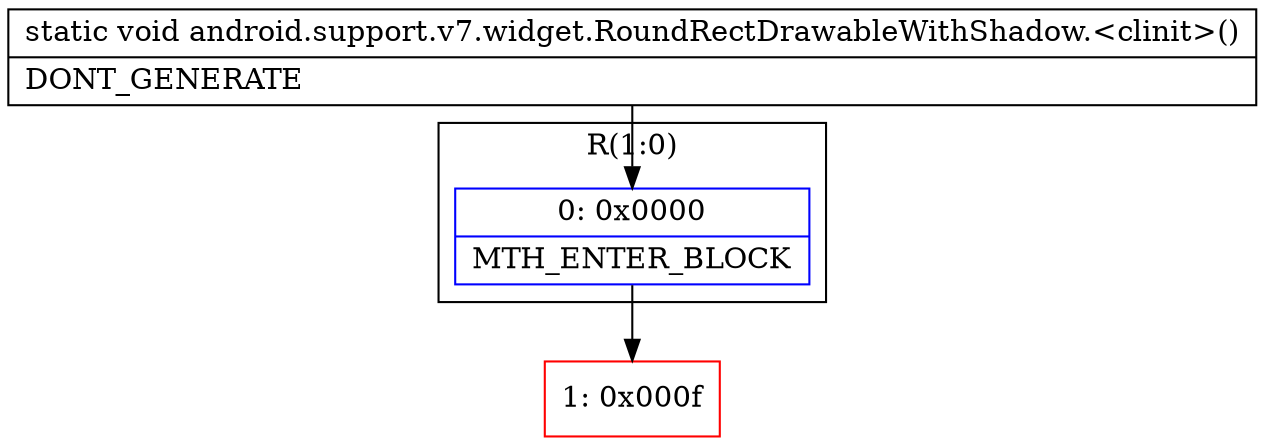 digraph "CFG forandroid.support.v7.widget.RoundRectDrawableWithShadow.\<clinit\>()V" {
subgraph cluster_Region_22037319 {
label = "R(1:0)";
node [shape=record,color=blue];
Node_0 [shape=record,label="{0\:\ 0x0000|MTH_ENTER_BLOCK\l}"];
}
Node_1 [shape=record,color=red,label="{1\:\ 0x000f}"];
MethodNode[shape=record,label="{static void android.support.v7.widget.RoundRectDrawableWithShadow.\<clinit\>()  | DONT_GENERATE\l}"];
MethodNode -> Node_0;
Node_0 -> Node_1;
}

